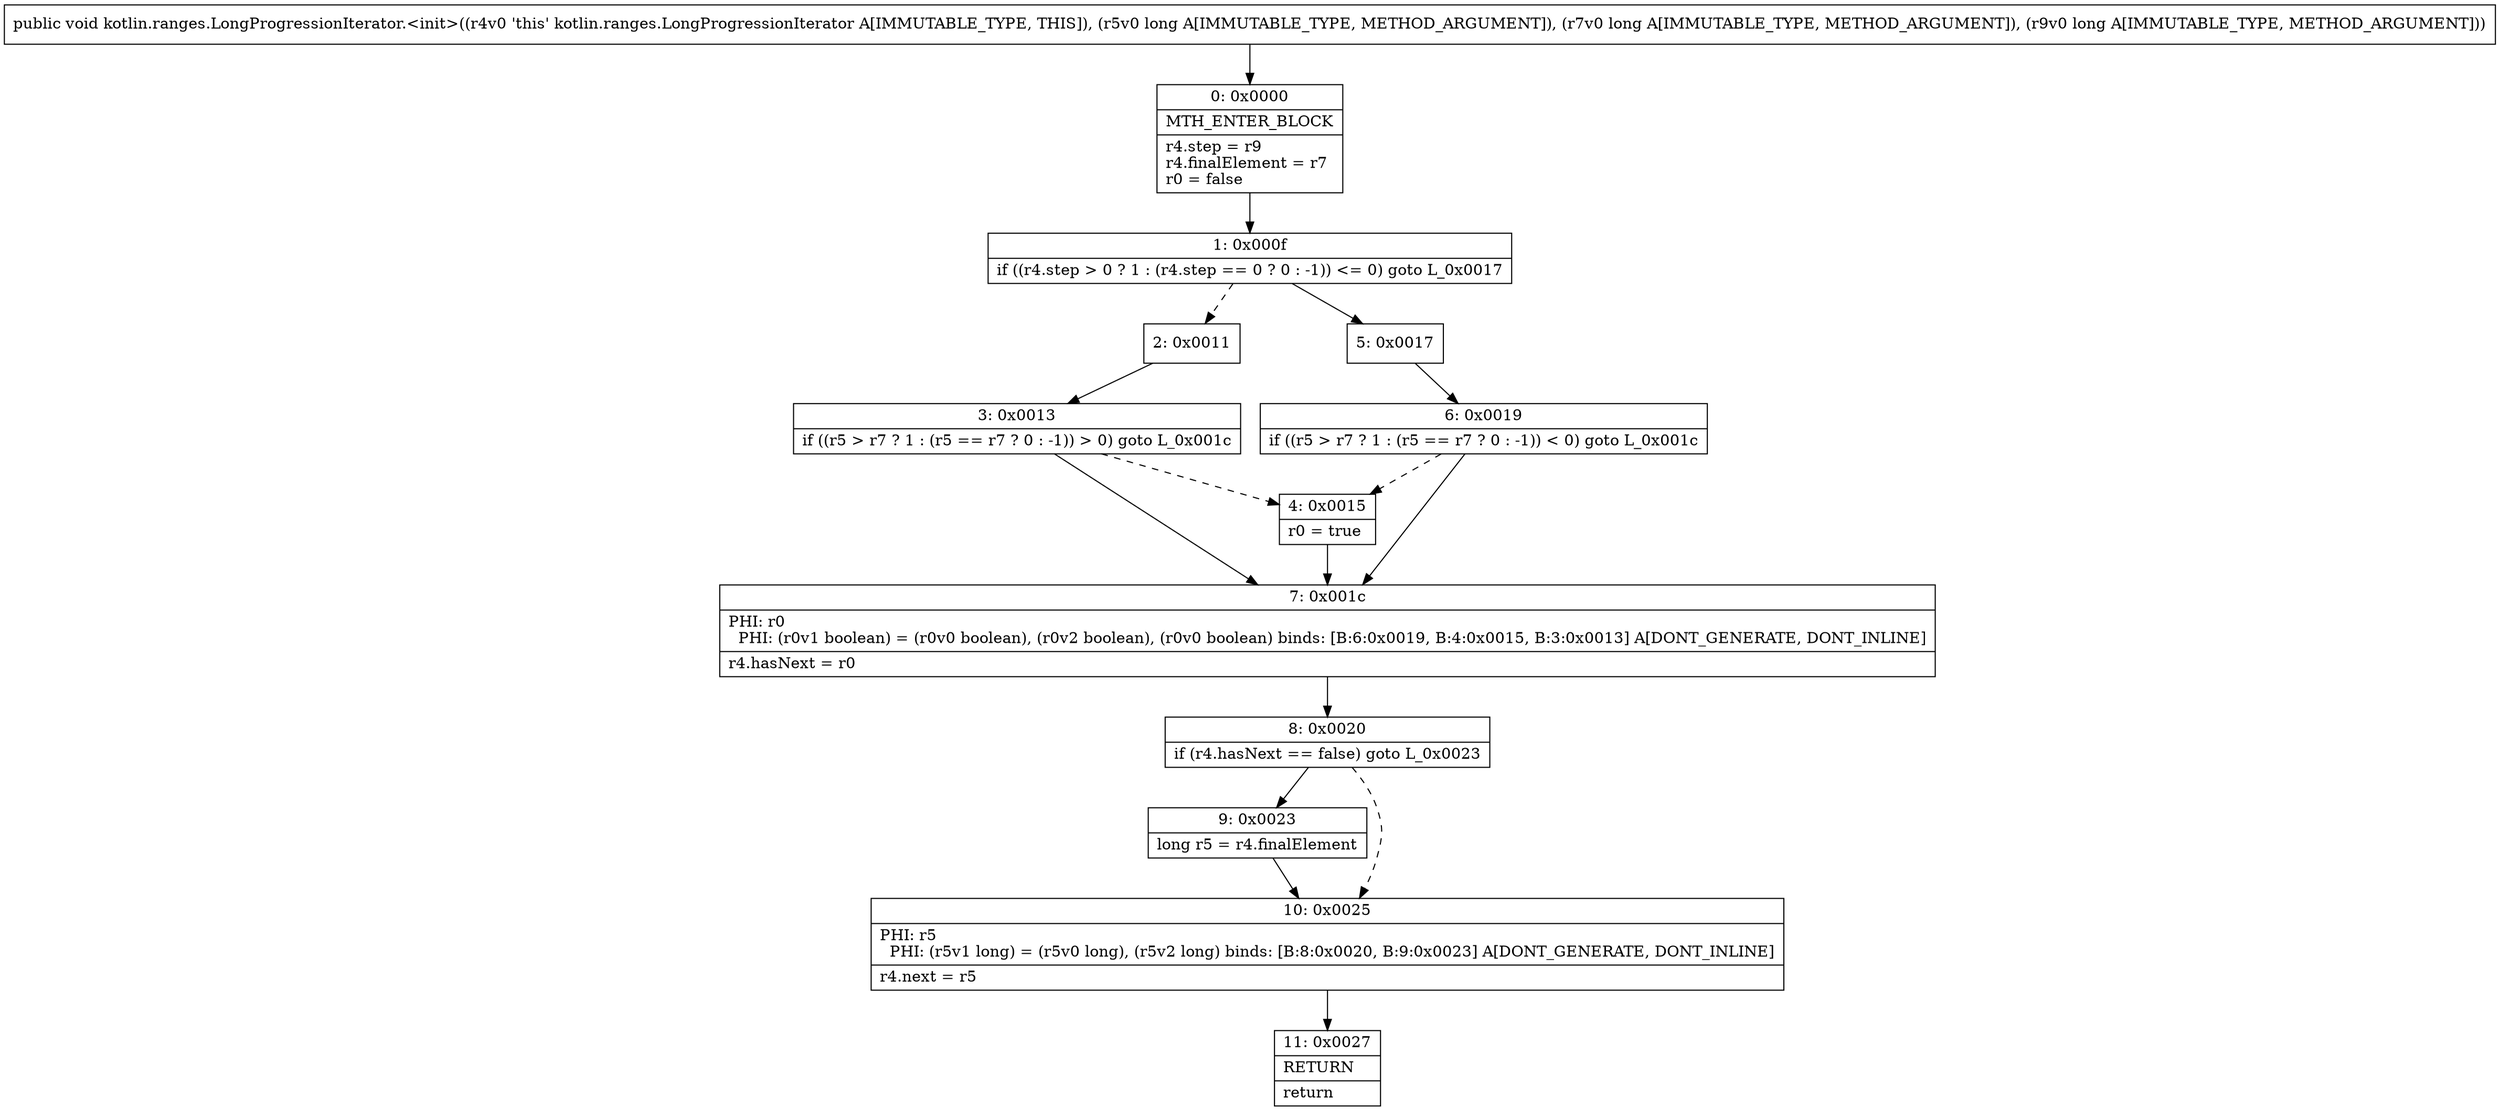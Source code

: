digraph "CFG forkotlin.ranges.LongProgressionIterator.\<init\>(JJJ)V" {
Node_0 [shape=record,label="{0\:\ 0x0000|MTH_ENTER_BLOCK\l|r4.step = r9\lr4.finalElement = r7\lr0 = false\l}"];
Node_1 [shape=record,label="{1\:\ 0x000f|if ((r4.step \> 0 ? 1 : (r4.step == 0 ? 0 : \-1)) \<= 0) goto L_0x0017\l}"];
Node_2 [shape=record,label="{2\:\ 0x0011}"];
Node_3 [shape=record,label="{3\:\ 0x0013|if ((r5 \> r7 ? 1 : (r5 == r7 ? 0 : \-1)) \> 0) goto L_0x001c\l}"];
Node_4 [shape=record,label="{4\:\ 0x0015|r0 = true\l}"];
Node_5 [shape=record,label="{5\:\ 0x0017}"];
Node_6 [shape=record,label="{6\:\ 0x0019|if ((r5 \> r7 ? 1 : (r5 == r7 ? 0 : \-1)) \< 0) goto L_0x001c\l}"];
Node_7 [shape=record,label="{7\:\ 0x001c|PHI: r0 \l  PHI: (r0v1 boolean) = (r0v0 boolean), (r0v2 boolean), (r0v0 boolean) binds: [B:6:0x0019, B:4:0x0015, B:3:0x0013] A[DONT_GENERATE, DONT_INLINE]\l|r4.hasNext = r0\l}"];
Node_8 [shape=record,label="{8\:\ 0x0020|if (r4.hasNext == false) goto L_0x0023\l}"];
Node_9 [shape=record,label="{9\:\ 0x0023|long r5 = r4.finalElement\l}"];
Node_10 [shape=record,label="{10\:\ 0x0025|PHI: r5 \l  PHI: (r5v1 long) = (r5v0 long), (r5v2 long) binds: [B:8:0x0020, B:9:0x0023] A[DONT_GENERATE, DONT_INLINE]\l|r4.next = r5\l}"];
Node_11 [shape=record,label="{11\:\ 0x0027|RETURN\l|return\l}"];
MethodNode[shape=record,label="{public void kotlin.ranges.LongProgressionIterator.\<init\>((r4v0 'this' kotlin.ranges.LongProgressionIterator A[IMMUTABLE_TYPE, THIS]), (r5v0 long A[IMMUTABLE_TYPE, METHOD_ARGUMENT]), (r7v0 long A[IMMUTABLE_TYPE, METHOD_ARGUMENT]), (r9v0 long A[IMMUTABLE_TYPE, METHOD_ARGUMENT])) }"];
MethodNode -> Node_0;
Node_0 -> Node_1;
Node_1 -> Node_2[style=dashed];
Node_1 -> Node_5;
Node_2 -> Node_3;
Node_3 -> Node_4[style=dashed];
Node_3 -> Node_7;
Node_4 -> Node_7;
Node_5 -> Node_6;
Node_6 -> Node_7;
Node_6 -> Node_4[style=dashed];
Node_7 -> Node_8;
Node_8 -> Node_9;
Node_8 -> Node_10[style=dashed];
Node_9 -> Node_10;
Node_10 -> Node_11;
}

